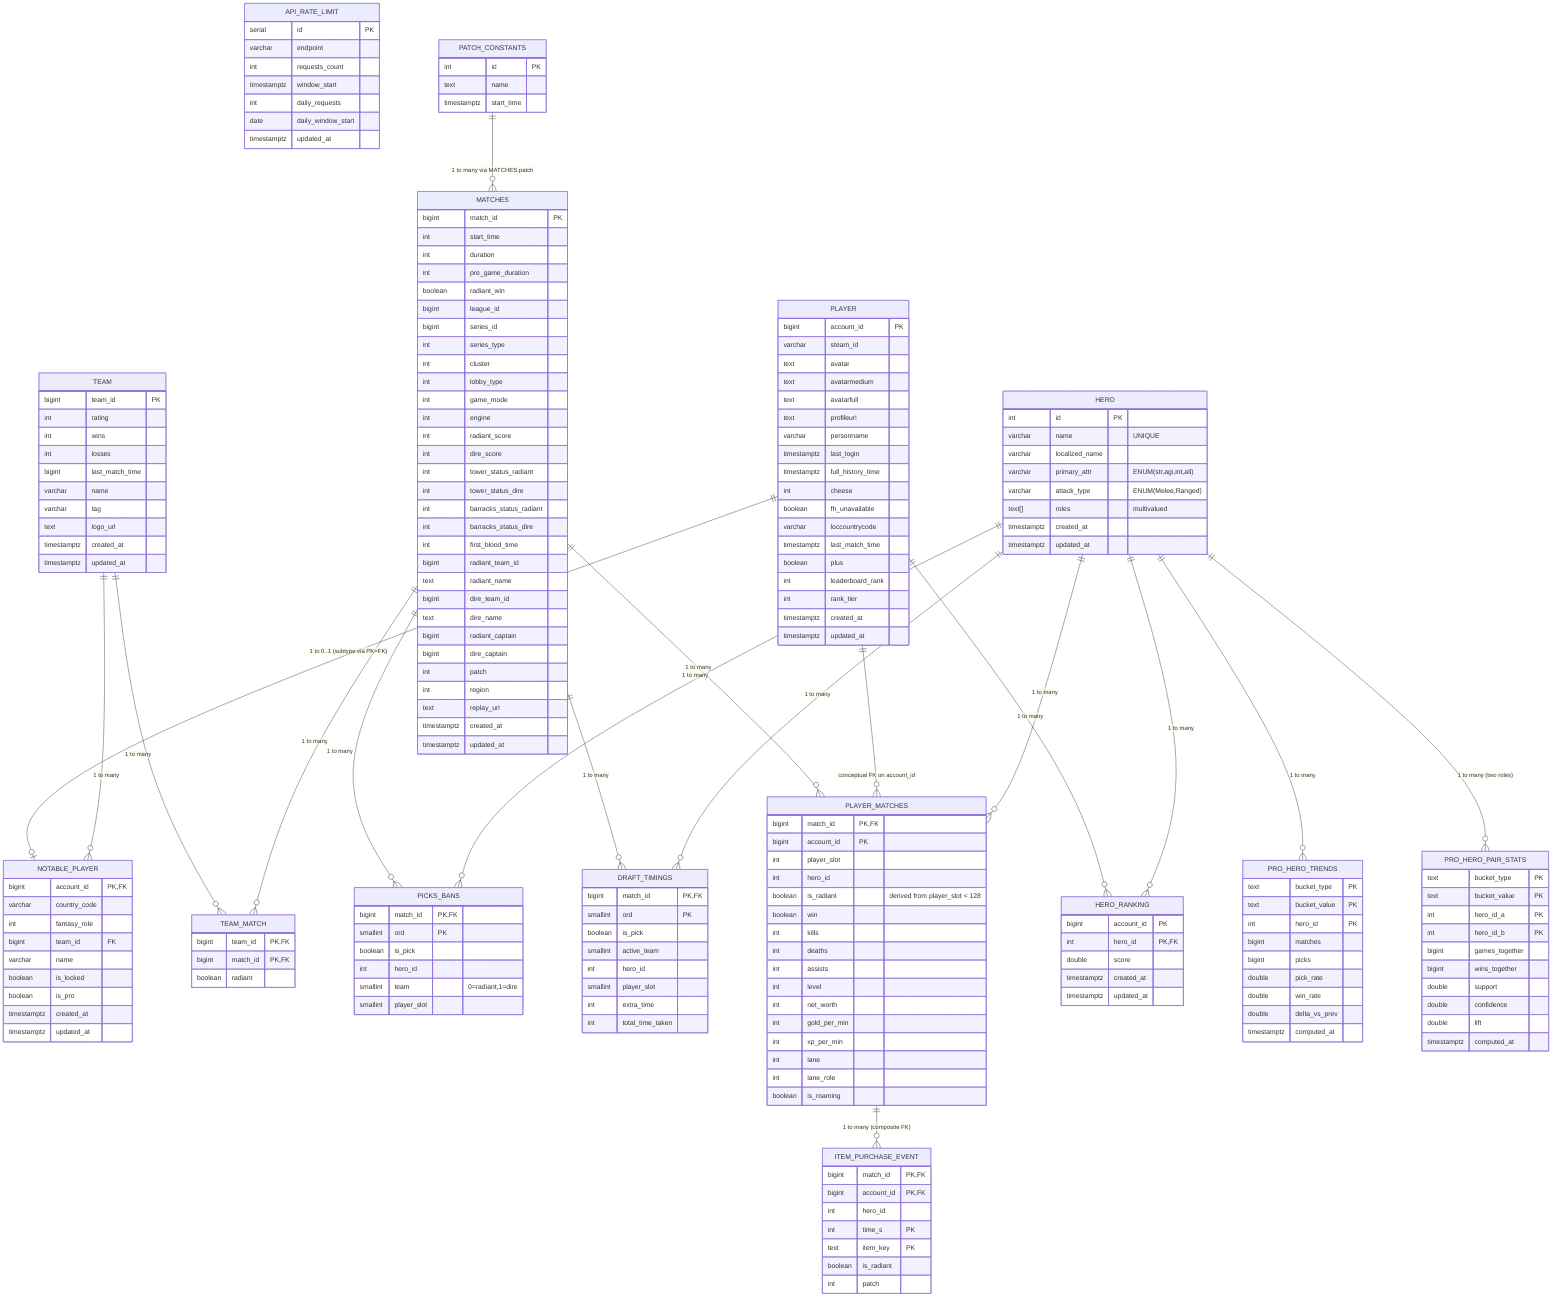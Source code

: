 erDiagram
  HERO {
    int id PK
    varchar name "UNIQUE"
    varchar localized_name
    varchar primary_attr "ENUM(str,agi,int,all)"
    varchar attack_type "ENUM(Melee,Ranged)"
    text[] roles "multivalued"
    timestamptz created_at
    timestamptz updated_at
  }

  TEAM {
    bigint team_id PK
    int rating
    int wins
    int losses
    bigint last_match_time
    varchar name
    varchar tag
    text logo_url
    timestamptz created_at
    timestamptz updated_at
  }

  PLAYER {
    bigint account_id PK
    varchar steam_id
    text avatar
    text avatarmedium
    text avatarfull
    text profileurl
    varchar personname
    timestamptz last_login
    timestamptz full_history_time
    int cheese
    boolean fh_unavailable
    varchar loccountrycode
    timestamptz last_match_time
    boolean plus
    int leaderboard_rank
    int rank_tier
    timestamptz created_at
    timestamptz updated_at
  }

  NOTABLE_PLAYER {
    bigint account_id PK, FK
    varchar country_code
    int fantasy_role
    bigint team_id FK
    varchar name
    boolean is_locked
    boolean is_pro
    timestamptz created_at
    timestamptz updated_at
  }

  API_RATE_LIMIT {
    serial id PK
    varchar endpoint
    int requests_count
    timestamptz window_start
    int daily_requests
    date daily_window_start
    timestamptz updated_at
  }

  MATCHES {
    bigint match_id PK
    int start_time
    int duration
    int pre_game_duration
    boolean radiant_win
    bigint league_id
    bigint series_id
    int series_type
    int cluster
    int lobby_type
    int game_mode
    int engine
    int radiant_score
    int dire_score
    int tower_status_radiant
    int tower_status_dire
    int barracks_status_radiant
    int barracks_status_dire
    int first_blood_time
    bigint radiant_team_id
    text radiant_name
    bigint dire_team_id
    text dire_name
    bigint radiant_captain
    bigint dire_captain
    int patch
    int region
    text replay_url
    timestamptz created_at
    timestamptz updated_at
  }

  TEAM_MATCH {
    bigint team_id PK, FK
    bigint match_id PK, FK
    boolean radiant
  }

  PICKS_BANS {
    bigint match_id PK, FK
    smallint ord PK
    boolean is_pick
    int hero_id
    smallint team "0=radiant,1=dire"
    smallint player_slot
  }

  DRAFT_TIMINGS {
    bigint match_id PK, FK
    smallint ord PK
    boolean is_pick
    smallint active_team
    int hero_id
    smallint player_slot
    int extra_time
    int total_time_taken
  }

  PLAYER_MATCHES {
    bigint match_id PK, FK
    bigint account_id PK
    int player_slot
    int hero_id
    boolean is_radiant "derived from player_slot < 128"
    boolean win
    int kills
    int deaths
    int assists
    int level
    int net_worth
    int gold_per_min
    int xp_per_min
    int lane
    int lane_role
    boolean is_roaming
  }

  ITEM_PURCHASE_EVENT {
    bigint match_id PK, FK
    bigint account_id PK, FK
    int hero_id
    int time_s PK
    text item_key PK
    boolean is_radiant
    int patch
  }

  HERO_RANKING {
    bigint account_id PK
    int hero_id PK, FK
    double score
    timestamptz created_at
    timestamptz updated_at
  }

  PATCH_CONSTANTS {
    int id PK
    text name
    timestamptz start_time
  }

  PRO_HERO_TRENDS {
    text bucket_type PK
    text bucket_value PK
    int hero_id PK
    bigint matches
    bigint picks
    double pick_rate
    double win_rate
    double delta_vs_prev
    timestamptz computed_at
  }

  PRO_HERO_PAIR_STATS {
    text bucket_type PK
    text bucket_value PK
    int hero_id_a PK
    int hero_id_b PK
    bigint games_together
    bigint wins_together
    double support
    double confidence
    double lift
    timestamptz computed_at
  }

  PLAYER ||--o| NOTABLE_PLAYER : "1 to 0..1 (subtype via PK=FK)"
  TEAM ||--o{ NOTABLE_PLAYER : "1 to many"

  TEAM ||--o{ TEAM_MATCH : "1 to many"
  MATCHES ||--o{ TEAM_MATCH : "1 to many"

  MATCHES ||--o{ PICKS_BANS : "1 to many"
  HERO ||--o{ PICKS_BANS : "1 to many"

  MATCHES ||--o{ DRAFT_TIMINGS : "1 to many"
  HERO ||--o{ DRAFT_TIMINGS : "1 to many"

  MATCHES ||--o{ PLAYER_MATCHES : "1 to many"
  PLAYER ||--o{ PLAYER_MATCHES : "conceptual FK on account_id"
  HERO ||--o{ PLAYER_MATCHES : "1 to many"

  PLAYER_MATCHES ||--o{ ITEM_PURCHASE_EVENT : "1 to many (composite FK)"

  PLAYER ||--o{ HERO_RANKING : "1 to many"
  HERO ||--o{ HERO_RANKING : "1 to many"

  PATCH_CONSTANTS ||--o{ MATCHES : "1 to many via MATCHES.patch"

  HERO ||--o{ PRO_HERO_TRENDS : "1 to many"
  HERO ||--o{ PRO_HERO_PAIR_STATS : "1 to many (two roles)"

  API_RATE_LIMIT {
  }